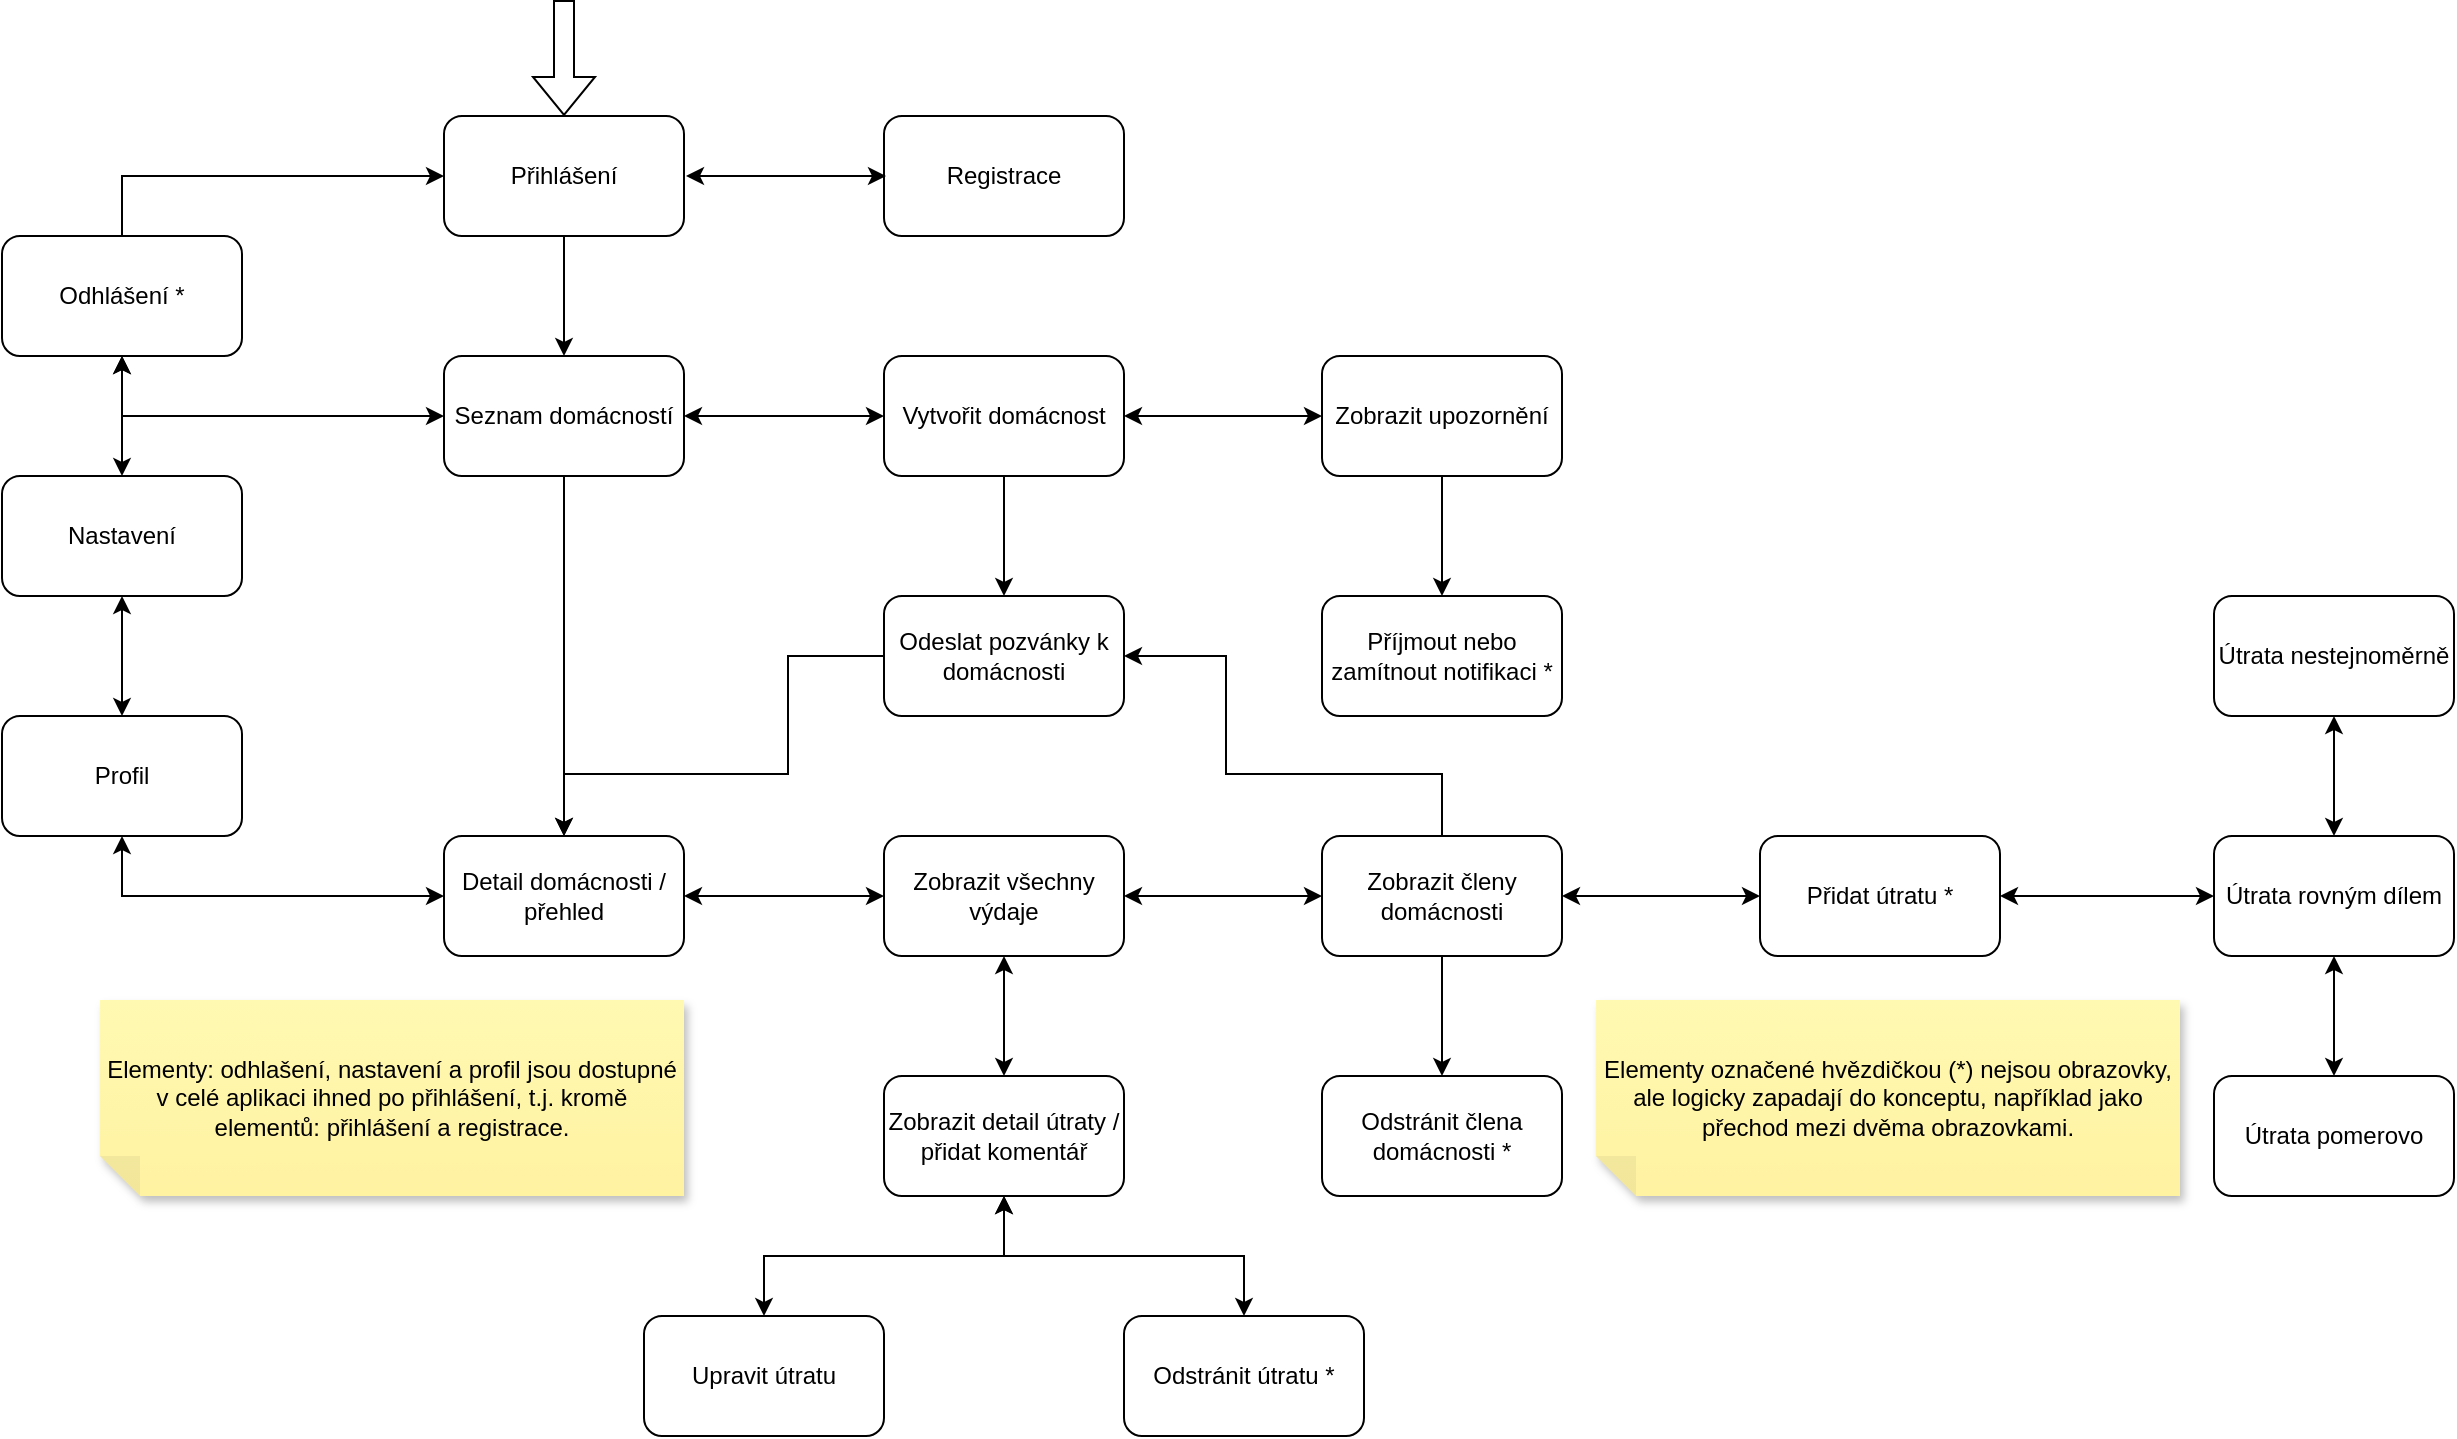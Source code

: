 <mxfile version="21.1.1" type="device">
  <diagram name="Page-1" id="HMxreuZWYBPrHZ5DakJq">
    <mxGraphModel dx="2015" dy="1232" grid="0" gridSize="10" guides="1" tooltips="1" connect="1" arrows="1" fold="1" page="0" pageScale="1" pageWidth="850" pageHeight="1100" background="none" math="0" shadow="0">
      <root>
        <mxCell id="0" />
        <mxCell id="1" parent="0" />
        <mxCell id="N6nMBdeXMZ6VzFhJKiIs-16" style="edgeStyle=orthogonalEdgeStyle;rounded=0;orthogonalLoop=1;jettySize=auto;html=1;entryX=0.5;entryY=1;entryDx=0;entryDy=0;startArrow=classic;startFill=1;" parent="1" source="8KcNivc5k0um-mkBnhuD-1" target="N6nMBdeXMZ6VzFhJKiIs-13" edge="1">
          <mxGeometry relative="1" as="geometry" />
        </mxCell>
        <mxCell id="8KcNivc5k0um-mkBnhuD-1" value="Seznam domácností" style="rounded=1;whiteSpace=wrap;html=1;" parent="1" vertex="1">
          <mxGeometry x="191" y="110" width="120" height="60" as="geometry" />
        </mxCell>
        <mxCell id="N6nMBdeXMZ6VzFhJKiIs-5" style="edgeStyle=orthogonalEdgeStyle;rounded=0;orthogonalLoop=1;jettySize=auto;html=1;entryX=0.5;entryY=0;entryDx=0;entryDy=0;" parent="1" source="8KcNivc5k0um-mkBnhuD-2" target="8KcNivc5k0um-mkBnhuD-23" edge="1">
          <mxGeometry relative="1" as="geometry" />
        </mxCell>
        <mxCell id="8KcNivc5k0um-mkBnhuD-2" value="Vytvořit domácnost" style="rounded=1;whiteSpace=wrap;html=1;" parent="1" vertex="1">
          <mxGeometry x="411" y="110" width="120" height="60" as="geometry" />
        </mxCell>
        <mxCell id="8KcNivc5k0um-mkBnhuD-3" value="" style="endArrow=classic;startArrow=classic;html=1;rounded=0;entryX=1;entryY=0.5;entryDx=0;entryDy=0;exitX=0;exitY=0.5;exitDx=0;exitDy=0;" parent="1" source="8KcNivc5k0um-mkBnhuD-2" target="8KcNivc5k0um-mkBnhuD-1" edge="1">
          <mxGeometry width="50" height="50" relative="1" as="geometry">
            <mxPoint x="110" y="140" as="sourcePoint" />
            <mxPoint x="151" y="110" as="targetPoint" />
          </mxGeometry>
        </mxCell>
        <mxCell id="xb8aBkJCsL0sbUnNHK9Q-1" style="edgeStyle=orthogonalEdgeStyle;rounded=0;orthogonalLoop=1;jettySize=auto;html=1;startArrow=classic;startFill=1;" edge="1" parent="1" source="8KcNivc5k0um-mkBnhuD-5" target="N6nMBdeXMZ6VzFhJKiIs-9">
          <mxGeometry relative="1" as="geometry" />
        </mxCell>
        <mxCell id="xb8aBkJCsL0sbUnNHK9Q-24" style="edgeStyle=orthogonalEdgeStyle;rounded=0;orthogonalLoop=1;jettySize=auto;html=1;entryX=0.5;entryY=1;entryDx=0;entryDy=0;startArrow=classic;startFill=1;" edge="1" parent="1" source="8KcNivc5k0um-mkBnhuD-5" target="xb8aBkJCsL0sbUnNHK9Q-10">
          <mxGeometry relative="1" as="geometry" />
        </mxCell>
        <mxCell id="8KcNivc5k0um-mkBnhuD-5" value="Detail domácnosti / přehled" style="rounded=1;whiteSpace=wrap;html=1;" parent="1" vertex="1">
          <mxGeometry x="191" y="350" width="120" height="60" as="geometry" />
        </mxCell>
        <mxCell id="8KcNivc5k0um-mkBnhuD-6" value="" style="endArrow=classic;html=1;rounded=0;exitX=0.5;exitY=1;exitDx=0;exitDy=0;entryX=0.5;entryY=0;entryDx=0;entryDy=0;" parent="1" source="8KcNivc5k0um-mkBnhuD-1" target="8KcNivc5k0um-mkBnhuD-5" edge="1">
          <mxGeometry width="50" height="50" relative="1" as="geometry">
            <mxPoint x="241" y="210" as="sourcePoint" />
            <mxPoint x="291" y="160" as="targetPoint" />
          </mxGeometry>
        </mxCell>
        <mxCell id="xb8aBkJCsL0sbUnNHK9Q-21" style="edgeStyle=orthogonalEdgeStyle;rounded=0;orthogonalLoop=1;jettySize=auto;html=1;startArrow=classic;startFill=1;" edge="1" parent="1" source="8KcNivc5k0um-mkBnhuD-7" target="xb8aBkJCsL0sbUnNHK9Q-20">
          <mxGeometry relative="1" as="geometry" />
        </mxCell>
        <mxCell id="xb8aBkJCsL0sbUnNHK9Q-22" style="edgeStyle=orthogonalEdgeStyle;rounded=0;orthogonalLoop=1;jettySize=auto;html=1;entryX=1;entryY=0.5;entryDx=0;entryDy=0;exitX=0.5;exitY=0;exitDx=0;exitDy=0;" edge="1" parent="1" source="8KcNivc5k0um-mkBnhuD-7" target="8KcNivc5k0um-mkBnhuD-23">
          <mxGeometry relative="1" as="geometry">
            <mxPoint x="681" y="323" as="sourcePoint" />
            <Array as="points">
              <mxPoint x="690" y="319" />
              <mxPoint x="582" y="319" />
              <mxPoint x="582" y="260" />
            </Array>
          </mxGeometry>
        </mxCell>
        <mxCell id="xb8aBkJCsL0sbUnNHK9Q-30" style="edgeStyle=orthogonalEdgeStyle;rounded=0;orthogonalLoop=1;jettySize=auto;html=1;" edge="1" parent="1" source="8KcNivc5k0um-mkBnhuD-7" target="xb8aBkJCsL0sbUnNHK9Q-29">
          <mxGeometry relative="1" as="geometry" />
        </mxCell>
        <mxCell id="8KcNivc5k0um-mkBnhuD-7" value="Zobrazit členy domácnosti" style="rounded=1;whiteSpace=wrap;html=1;" parent="1" vertex="1">
          <mxGeometry x="630" y="350" width="120" height="60" as="geometry" />
        </mxCell>
        <mxCell id="8KcNivc5k0um-mkBnhuD-10" value="Upravit útratu" style="rounded=1;whiteSpace=wrap;html=1;" parent="1" vertex="1">
          <mxGeometry x="291" y="590" width="120" height="60" as="geometry" />
        </mxCell>
        <mxCell id="8KcNivc5k0um-mkBnhuD-11" value="Odstránit útratu *" style="rounded=1;whiteSpace=wrap;html=1;" parent="1" vertex="1">
          <mxGeometry x="531" y="590" width="120" height="60" as="geometry" />
        </mxCell>
        <mxCell id="N6nMBdeXMZ6VzFhJKiIs-10" style="edgeStyle=orthogonalEdgeStyle;rounded=0;orthogonalLoop=1;jettySize=auto;html=1;entryX=0.5;entryY=0;entryDx=0;entryDy=0;startArrow=classic;startFill=1;" parent="1" source="8KcNivc5k0um-mkBnhuD-12" target="8KcNivc5k0um-mkBnhuD-10" edge="1">
          <mxGeometry relative="1" as="geometry" />
        </mxCell>
        <mxCell id="N6nMBdeXMZ6VzFhJKiIs-11" style="edgeStyle=orthogonalEdgeStyle;rounded=0;orthogonalLoop=1;jettySize=auto;html=1;entryX=0.5;entryY=0;entryDx=0;entryDy=0;exitX=0.5;exitY=1;exitDx=0;exitDy=0;startArrow=classic;startFill=1;" parent="1" source="8KcNivc5k0um-mkBnhuD-12" target="8KcNivc5k0um-mkBnhuD-11" edge="1">
          <mxGeometry relative="1" as="geometry" />
        </mxCell>
        <mxCell id="8KcNivc5k0um-mkBnhuD-12" value="Zobrazit detail útraty / přidat komentář" style="rounded=1;whiteSpace=wrap;html=1;" parent="1" vertex="1">
          <mxGeometry x="411" y="470" width="120" height="60" as="geometry" />
        </mxCell>
        <mxCell id="8KcNivc5k0um-mkBnhuD-15" value="Přihlášení" style="rounded=1;whiteSpace=wrap;html=1;" parent="1" vertex="1">
          <mxGeometry x="191" y="-10" width="120" height="60" as="geometry" />
        </mxCell>
        <mxCell id="8KcNivc5k0um-mkBnhuD-16" value="Registrace" style="rounded=1;whiteSpace=wrap;html=1;" parent="1" vertex="1">
          <mxGeometry x="411" y="-10" width="120" height="60" as="geometry" />
        </mxCell>
        <mxCell id="8KcNivc5k0um-mkBnhuD-17" value="" style="endArrow=classic;startArrow=classic;html=1;rounded=0;exitX=1;exitY=0.5;exitDx=0;exitDy=0;entryX=0;entryY=0.5;entryDx=0;entryDy=0;" parent="1" edge="1">
          <mxGeometry width="50" height="50" relative="1" as="geometry">
            <mxPoint x="312" y="20" as="sourcePoint" />
            <mxPoint x="412" y="20" as="targetPoint" />
          </mxGeometry>
        </mxCell>
        <mxCell id="8KcNivc5k0um-mkBnhuD-18" value="" style="endArrow=classic;html=1;rounded=0;exitX=0.5;exitY=1;exitDx=0;exitDy=0;entryX=0.5;entryY=0;entryDx=0;entryDy=0;" parent="1" source="8KcNivc5k0um-mkBnhuD-15" target="8KcNivc5k0um-mkBnhuD-1" edge="1">
          <mxGeometry width="50" height="50" relative="1" as="geometry">
            <mxPoint x="251" y="120" as="sourcePoint" />
            <mxPoint x="301" y="70" as="targetPoint" />
          </mxGeometry>
        </mxCell>
        <mxCell id="N6nMBdeXMZ6VzFhJKiIs-6" style="edgeStyle=orthogonalEdgeStyle;rounded=0;orthogonalLoop=1;jettySize=auto;html=1;" parent="1" source="8KcNivc5k0um-mkBnhuD-19" target="8KcNivc5k0um-mkBnhuD-21" edge="1">
          <mxGeometry relative="1" as="geometry" />
        </mxCell>
        <mxCell id="8KcNivc5k0um-mkBnhuD-19" value="Zobrazit upozornění" style="rounded=1;whiteSpace=wrap;html=1;" parent="1" vertex="1">
          <mxGeometry x="630" y="110" width="120" height="60" as="geometry" />
        </mxCell>
        <mxCell id="8KcNivc5k0um-mkBnhuD-20" value="" style="endArrow=classic;startArrow=classic;html=1;rounded=0;exitX=0;exitY=0.5;exitDx=0;exitDy=0;entryX=1;entryY=0.5;entryDx=0;entryDy=0;" parent="1" source="8KcNivc5k0um-mkBnhuD-19" target="8KcNivc5k0um-mkBnhuD-2" edge="1">
          <mxGeometry width="50" height="50" relative="1" as="geometry">
            <mxPoint x="570" y="180" as="sourcePoint" />
            <mxPoint x="620" y="130" as="targetPoint" />
          </mxGeometry>
        </mxCell>
        <mxCell id="8KcNivc5k0um-mkBnhuD-21" value="Příjmout nebo zamítnout notifikaci *" style="rounded=1;whiteSpace=wrap;html=1;" parent="1" vertex="1">
          <mxGeometry x="630" y="230" width="120" height="60" as="geometry" />
        </mxCell>
        <mxCell id="N6nMBdeXMZ6VzFhJKiIs-7" style="edgeStyle=orthogonalEdgeStyle;rounded=0;orthogonalLoop=1;jettySize=auto;html=1;entryX=0.5;entryY=0;entryDx=0;entryDy=0;exitX=0;exitY=0.5;exitDx=0;exitDy=0;" parent="1" source="8KcNivc5k0um-mkBnhuD-23" target="8KcNivc5k0um-mkBnhuD-5" edge="1">
          <mxGeometry relative="1" as="geometry">
            <Array as="points">
              <mxPoint x="363" y="260" />
              <mxPoint x="363" y="319" />
              <mxPoint x="251" y="319" />
            </Array>
          </mxGeometry>
        </mxCell>
        <mxCell id="8KcNivc5k0um-mkBnhuD-23" value="Odeslat pozvánky k domácnosti" style="rounded=1;whiteSpace=wrap;html=1;" parent="1" vertex="1">
          <mxGeometry x="411" y="230" width="120" height="60" as="geometry" />
        </mxCell>
        <mxCell id="xb8aBkJCsL0sbUnNHK9Q-8" style="edgeStyle=orthogonalEdgeStyle;rounded=0;orthogonalLoop=1;jettySize=auto;html=1;entryX=0;entryY=0.5;entryDx=0;entryDy=0;startArrow=classic;startFill=1;" edge="1" parent="1" source="N6nMBdeXMZ6VzFhJKiIs-9" target="8KcNivc5k0um-mkBnhuD-7">
          <mxGeometry relative="1" as="geometry" />
        </mxCell>
        <mxCell id="xb8aBkJCsL0sbUnNHK9Q-9" style="edgeStyle=orthogonalEdgeStyle;rounded=0;orthogonalLoop=1;jettySize=auto;html=1;startArrow=classic;startFill=1;" edge="1" parent="1" source="N6nMBdeXMZ6VzFhJKiIs-9" target="8KcNivc5k0um-mkBnhuD-12">
          <mxGeometry relative="1" as="geometry" />
        </mxCell>
        <mxCell id="N6nMBdeXMZ6VzFhJKiIs-9" value="Zobrazit všechny výdaje" style="rounded=1;whiteSpace=wrap;html=1;" parent="1" vertex="1">
          <mxGeometry x="411" y="350" width="120" height="60" as="geometry" />
        </mxCell>
        <mxCell id="N6nMBdeXMZ6VzFhJKiIs-14" style="edgeStyle=orthogonalEdgeStyle;rounded=0;orthogonalLoop=1;jettySize=auto;html=1;entryX=0;entryY=0.5;entryDx=0;entryDy=0;exitX=0.5;exitY=0;exitDx=0;exitDy=0;" parent="1" source="N6nMBdeXMZ6VzFhJKiIs-13" target="8KcNivc5k0um-mkBnhuD-15" edge="1">
          <mxGeometry relative="1" as="geometry" />
        </mxCell>
        <mxCell id="N6nMBdeXMZ6VzFhJKiIs-13" value="Odhlášení *" style="rounded=1;whiteSpace=wrap;html=1;" parent="1" vertex="1">
          <mxGeometry x="-30" y="50" width="120" height="60" as="geometry" />
        </mxCell>
        <mxCell id="N6nMBdeXMZ6VzFhJKiIs-17" value="" style="shape=flexArrow;endArrow=classic;html=1;rounded=0;entryX=0.5;entryY=0;entryDx=0;entryDy=0;" parent="1" target="8KcNivc5k0um-mkBnhuD-15" edge="1">
          <mxGeometry width="50" height="50" relative="1" as="geometry">
            <mxPoint x="251" y="-68" as="sourcePoint" />
            <mxPoint x="177" y="-181" as="targetPoint" />
          </mxGeometry>
        </mxCell>
        <mxCell id="xb8aBkJCsL0sbUnNHK9Q-10" value="Profil" style="rounded=1;whiteSpace=wrap;html=1;" vertex="1" parent="1">
          <mxGeometry x="-30" y="290" width="120" height="60" as="geometry" />
        </mxCell>
        <mxCell id="xb8aBkJCsL0sbUnNHK9Q-25" style="edgeStyle=orthogonalEdgeStyle;rounded=0;orthogonalLoop=1;jettySize=auto;html=1;startArrow=classic;startFill=1;" edge="1" parent="1" source="xb8aBkJCsL0sbUnNHK9Q-11" target="xb8aBkJCsL0sbUnNHK9Q-10">
          <mxGeometry relative="1" as="geometry" />
        </mxCell>
        <mxCell id="xb8aBkJCsL0sbUnNHK9Q-26" style="edgeStyle=orthogonalEdgeStyle;rounded=0;orthogonalLoop=1;jettySize=auto;html=1;entryX=0.5;entryY=1;entryDx=0;entryDy=0;startArrow=classic;startFill=1;" edge="1" parent="1" source="xb8aBkJCsL0sbUnNHK9Q-11" target="N6nMBdeXMZ6VzFhJKiIs-13">
          <mxGeometry relative="1" as="geometry" />
        </mxCell>
        <mxCell id="xb8aBkJCsL0sbUnNHK9Q-11" value="Nastavení" style="rounded=1;whiteSpace=wrap;html=1;" vertex="1" parent="1">
          <mxGeometry x="-30" y="170" width="120" height="60" as="geometry" />
        </mxCell>
        <mxCell id="xb8aBkJCsL0sbUnNHK9Q-17" value="Elementy označené hvězdičkou (*) nejsou obrazovky, ale logicky zapadají do konceptu, například jako přechod mezi dvěma obrazovkami." style="shape=note;whiteSpace=wrap;html=1;backgroundOutline=1;fontColor=#000000;darkOpacity=0.05;fillColor=#FFF9B2;strokeColor=none;fillStyle=solid;direction=west;gradientDirection=north;gradientColor=#FFF2A1;shadow=1;size=20;pointerEvents=1;" vertex="1" parent="1">
          <mxGeometry x="767" y="432" width="292" height="98" as="geometry" />
        </mxCell>
        <mxCell id="xb8aBkJCsL0sbUnNHK9Q-36" style="edgeStyle=orthogonalEdgeStyle;rounded=0;orthogonalLoop=1;jettySize=auto;html=1;startArrow=classic;startFill=1;entryX=0;entryY=0.5;entryDx=0;entryDy=0;" edge="1" parent="1" source="xb8aBkJCsL0sbUnNHK9Q-20" target="xb8aBkJCsL0sbUnNHK9Q-32">
          <mxGeometry relative="1" as="geometry" />
        </mxCell>
        <mxCell id="xb8aBkJCsL0sbUnNHK9Q-20" value="Přidat útratu *" style="rounded=1;whiteSpace=wrap;html=1;" vertex="1" parent="1">
          <mxGeometry x="849" y="350" width="120" height="60" as="geometry" />
        </mxCell>
        <mxCell id="xb8aBkJCsL0sbUnNHK9Q-28" value="Elementy: odhlašení, nastavení a profil jsou dostupné v celé aplikaci ihned po přihlášení, t.j. kromě elementů: přihlášení a registrace." style="shape=note;whiteSpace=wrap;html=1;backgroundOutline=1;fontColor=#000000;darkOpacity=0.05;fillColor=#FFF9B2;strokeColor=none;fillStyle=solid;direction=west;gradientDirection=north;gradientColor=#FFF2A1;shadow=1;size=20;pointerEvents=1;" vertex="1" parent="1">
          <mxGeometry x="19" y="432" width="292" height="98" as="geometry" />
        </mxCell>
        <mxCell id="xb8aBkJCsL0sbUnNHK9Q-29" value="Odstránit člena domácnosti *" style="rounded=1;whiteSpace=wrap;html=1;" vertex="1" parent="1">
          <mxGeometry x="630" y="470" width="120" height="60" as="geometry" />
        </mxCell>
        <mxCell id="xb8aBkJCsL0sbUnNHK9Q-34" style="edgeStyle=orthogonalEdgeStyle;rounded=0;orthogonalLoop=1;jettySize=auto;html=1;entryX=0.5;entryY=0;entryDx=0;entryDy=0;startArrow=classic;startFill=1;" edge="1" parent="1" source="xb8aBkJCsL0sbUnNHK9Q-31" target="xb8aBkJCsL0sbUnNHK9Q-32">
          <mxGeometry relative="1" as="geometry" />
        </mxCell>
        <mxCell id="xb8aBkJCsL0sbUnNHK9Q-31" value="Útrata&amp;nbsp;nestejnoměrně" style="rounded=1;whiteSpace=wrap;html=1;" vertex="1" parent="1">
          <mxGeometry x="1076" y="230" width="120" height="60" as="geometry" />
        </mxCell>
        <mxCell id="xb8aBkJCsL0sbUnNHK9Q-35" style="edgeStyle=orthogonalEdgeStyle;rounded=0;orthogonalLoop=1;jettySize=auto;html=1;startArrow=classic;startFill=1;" edge="1" parent="1" source="xb8aBkJCsL0sbUnNHK9Q-32" target="xb8aBkJCsL0sbUnNHK9Q-33">
          <mxGeometry relative="1" as="geometry" />
        </mxCell>
        <mxCell id="xb8aBkJCsL0sbUnNHK9Q-32" value="Útrata rovným dílem" style="rounded=1;whiteSpace=wrap;html=1;" vertex="1" parent="1">
          <mxGeometry x="1076" y="350" width="120" height="60" as="geometry" />
        </mxCell>
        <mxCell id="xb8aBkJCsL0sbUnNHK9Q-33" value="Útrata pomerovo" style="rounded=1;whiteSpace=wrap;html=1;" vertex="1" parent="1">
          <mxGeometry x="1076" y="470" width="120" height="60" as="geometry" />
        </mxCell>
      </root>
    </mxGraphModel>
  </diagram>
</mxfile>
